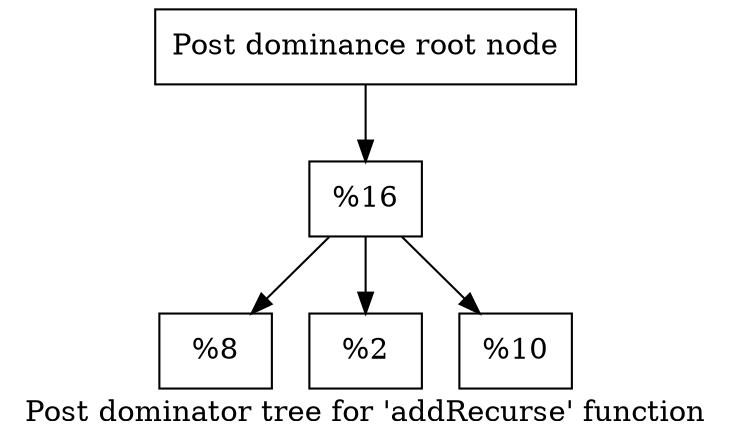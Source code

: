digraph "Post dominator tree for 'addRecurse' function" {
	label="Post dominator tree for 'addRecurse' function";

	Node0x102e900 [shape=record,label="{Post dominance root node}"];
	Node0x102e900 -> Node0x102ed50;
	Node0x102ed50 [shape=record,label="{%16}"];
	Node0x102ed50 -> Node0x102ed90;
	Node0x102ed50 -> Node0x102edd0;
	Node0x102ed50 -> Node0x102ee10;
	Node0x102ed90 [shape=record,label="{%8}"];
	Node0x102edd0 [shape=record,label="{%2}"];
	Node0x102ee10 [shape=record,label="{%10}"];
}
